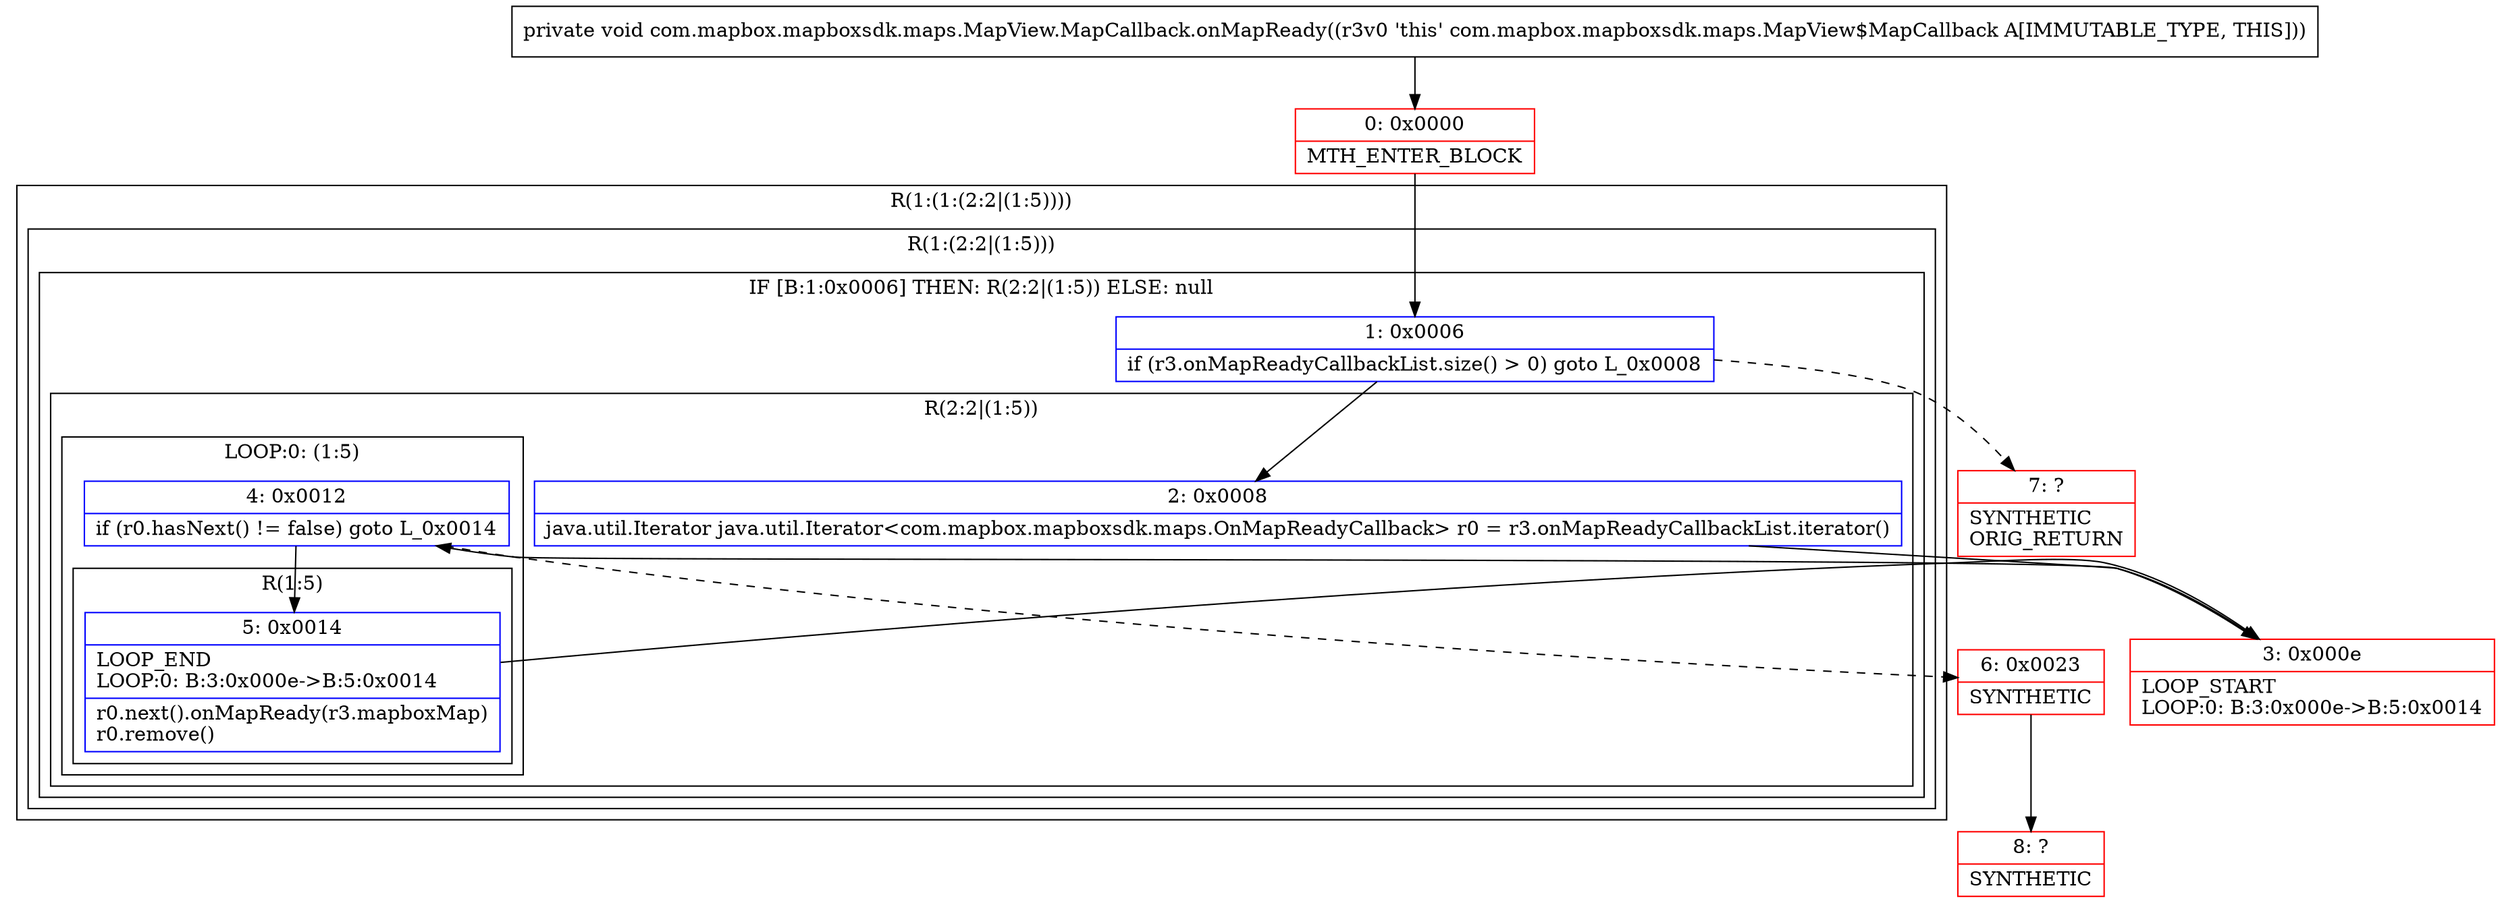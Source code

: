 digraph "CFG forcom.mapbox.mapboxsdk.maps.MapView.MapCallback.onMapReady()V" {
subgraph cluster_Region_1238124823 {
label = "R(1:(1:(2:2|(1:5))))";
node [shape=record,color=blue];
subgraph cluster_Region_505958140 {
label = "R(1:(2:2|(1:5)))";
node [shape=record,color=blue];
subgraph cluster_IfRegion_1262761717 {
label = "IF [B:1:0x0006] THEN: R(2:2|(1:5)) ELSE: null";
node [shape=record,color=blue];
Node_1 [shape=record,label="{1\:\ 0x0006|if (r3.onMapReadyCallbackList.size() \> 0) goto L_0x0008\l}"];
subgraph cluster_Region_803767785 {
label = "R(2:2|(1:5))";
node [shape=record,color=blue];
Node_2 [shape=record,label="{2\:\ 0x0008|java.util.Iterator java.util.Iterator\<com.mapbox.mapboxsdk.maps.OnMapReadyCallback\> r0 = r3.onMapReadyCallbackList.iterator()\l}"];
subgraph cluster_LoopRegion_811760924 {
label = "LOOP:0: (1:5)";
node [shape=record,color=blue];
Node_4 [shape=record,label="{4\:\ 0x0012|if (r0.hasNext() != false) goto L_0x0014\l}"];
subgraph cluster_Region_228669742 {
label = "R(1:5)";
node [shape=record,color=blue];
Node_5 [shape=record,label="{5\:\ 0x0014|LOOP_END\lLOOP:0: B:3:0x000e\-\>B:5:0x0014\l|r0.next().onMapReady(r3.mapboxMap)\lr0.remove()\l}"];
}
}
}
}
}
}
Node_0 [shape=record,color=red,label="{0\:\ 0x0000|MTH_ENTER_BLOCK\l}"];
Node_3 [shape=record,color=red,label="{3\:\ 0x000e|LOOP_START\lLOOP:0: B:3:0x000e\-\>B:5:0x0014\l}"];
Node_6 [shape=record,color=red,label="{6\:\ 0x0023|SYNTHETIC\l}"];
Node_7 [shape=record,color=red,label="{7\:\ ?|SYNTHETIC\lORIG_RETURN\l}"];
Node_8 [shape=record,color=red,label="{8\:\ ?|SYNTHETIC\l}"];
MethodNode[shape=record,label="{private void com.mapbox.mapboxsdk.maps.MapView.MapCallback.onMapReady((r3v0 'this' com.mapbox.mapboxsdk.maps.MapView$MapCallback A[IMMUTABLE_TYPE, THIS])) }"];
MethodNode -> Node_0;
Node_1 -> Node_2;
Node_1 -> Node_7[style=dashed];
Node_2 -> Node_3;
Node_4 -> Node_5;
Node_4 -> Node_6[style=dashed];
Node_5 -> Node_3;
Node_0 -> Node_1;
Node_3 -> Node_4;
Node_6 -> Node_8;
}

